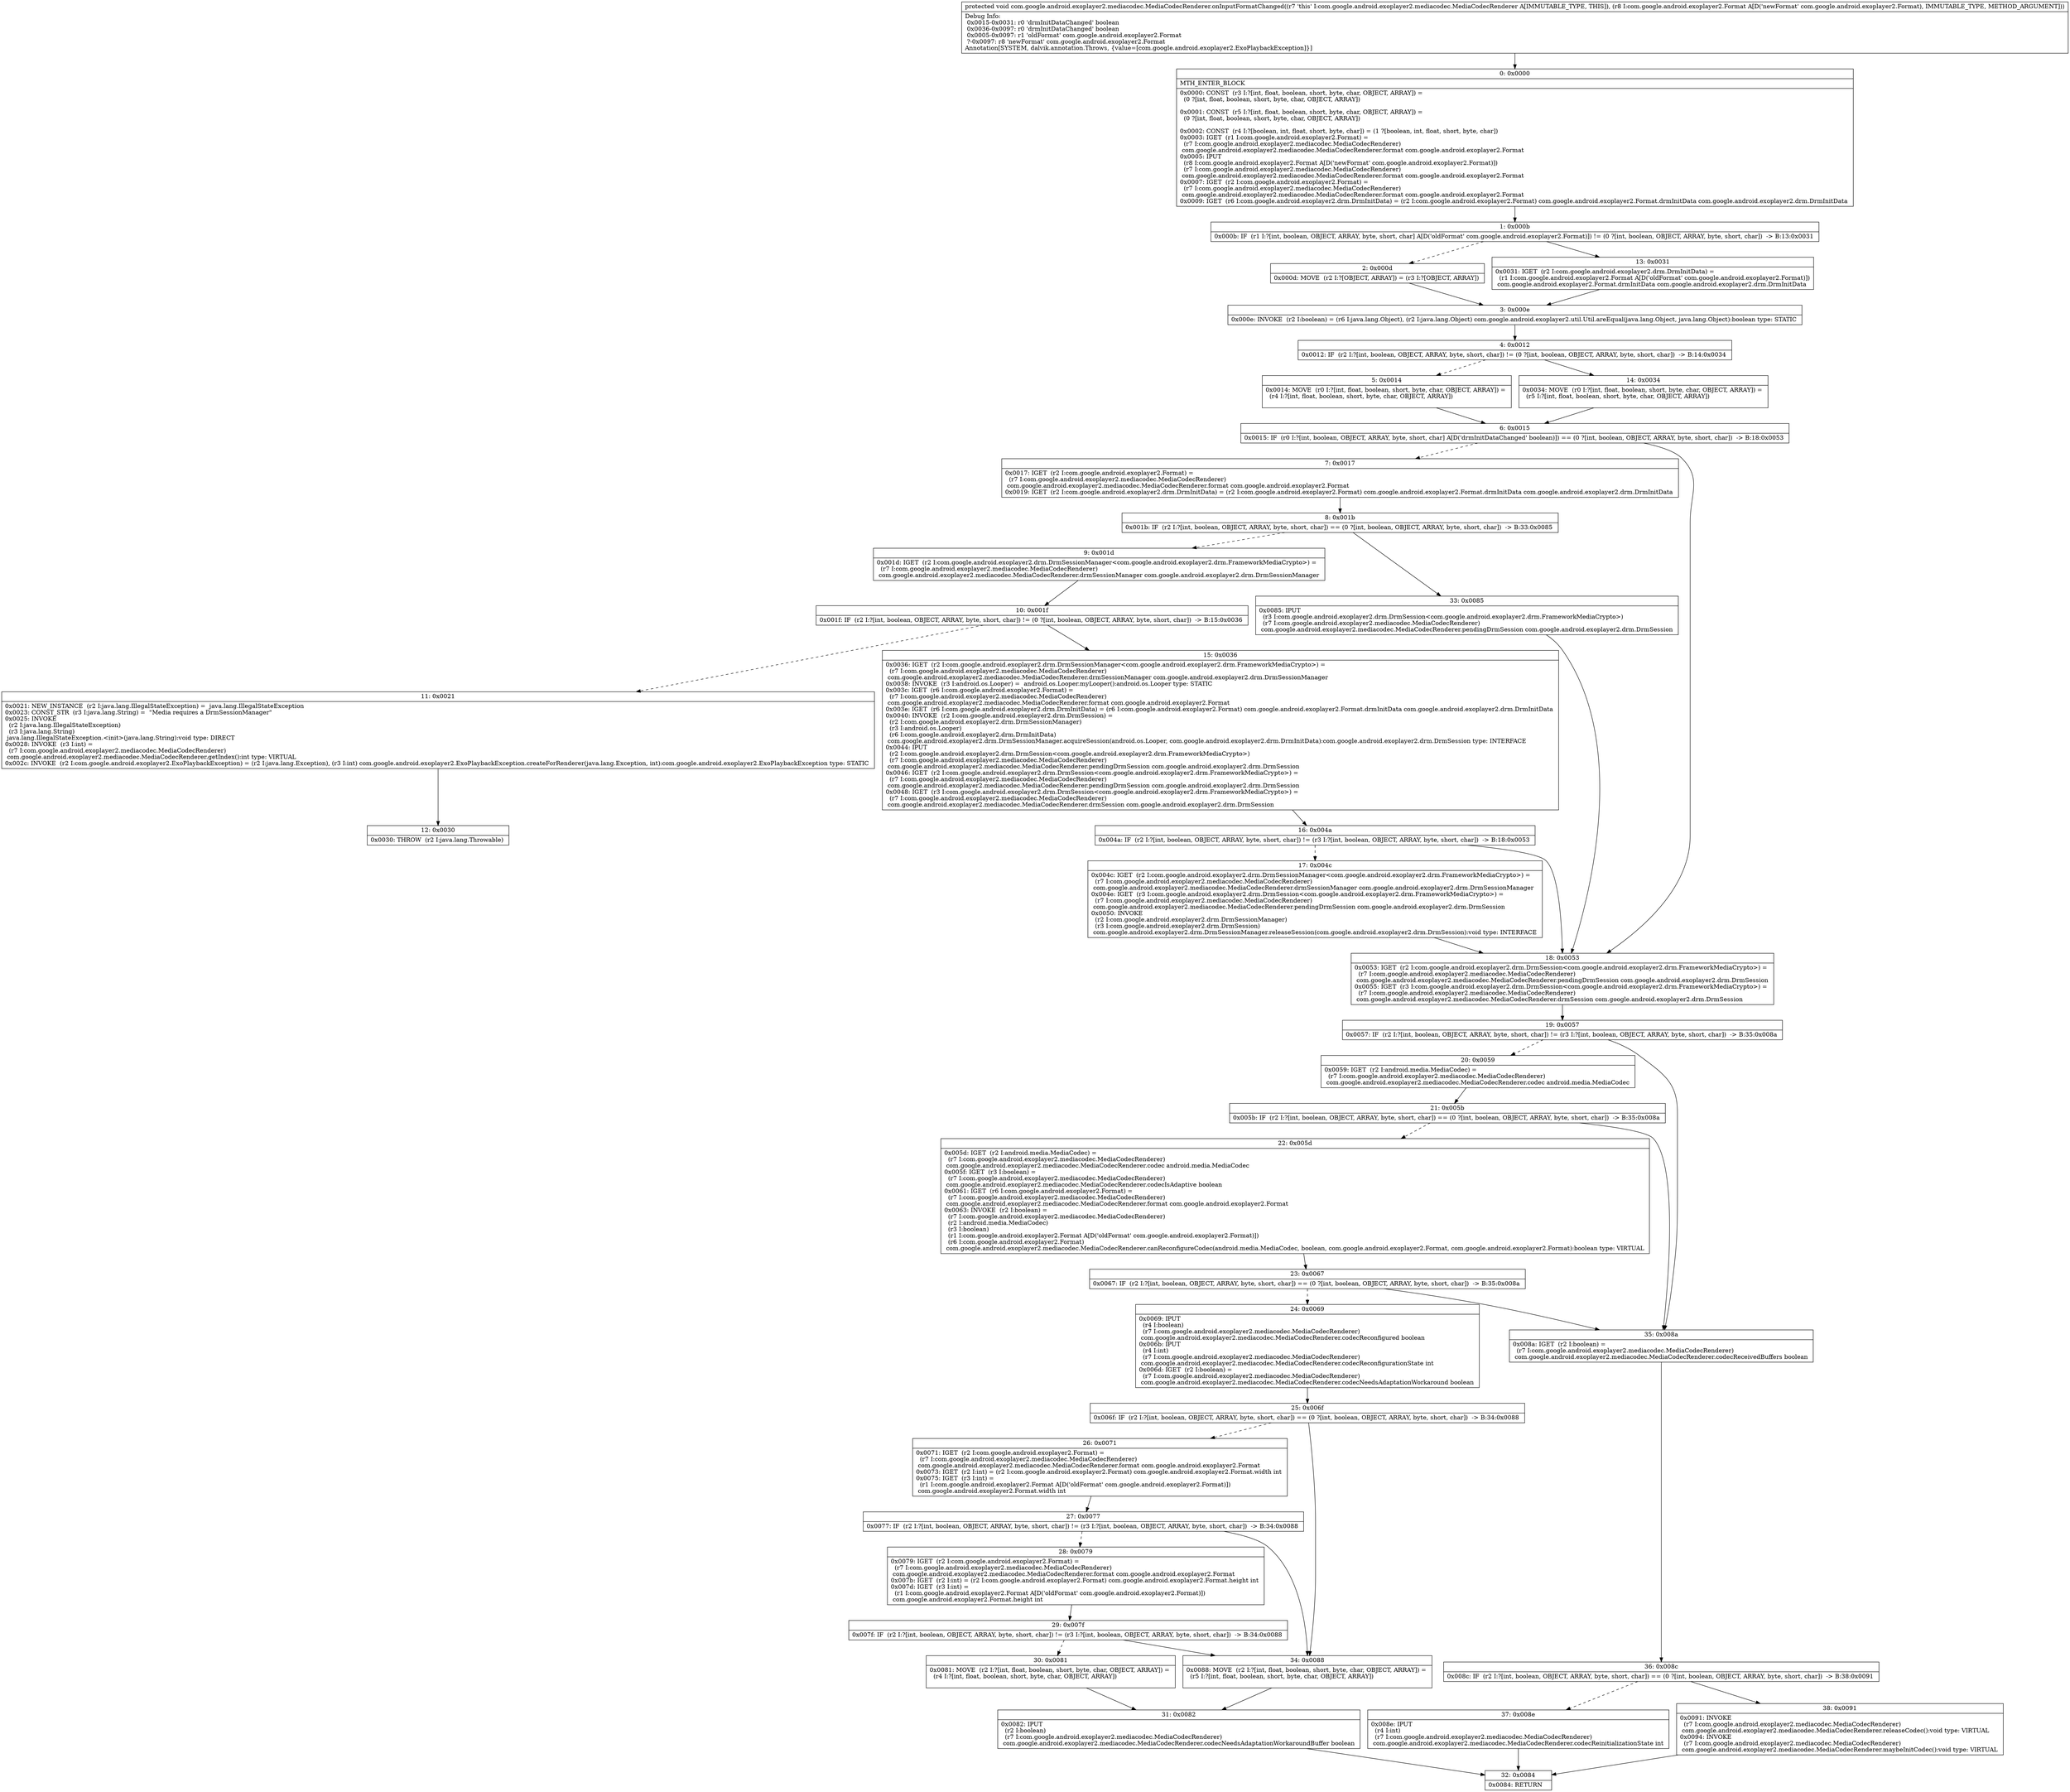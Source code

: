 digraph "CFG forcom.google.android.exoplayer2.mediacodec.MediaCodecRenderer.onInputFormatChanged(Lcom\/google\/android\/exoplayer2\/Format;)V" {
Node_0 [shape=record,label="{0\:\ 0x0000|MTH_ENTER_BLOCK\l|0x0000: CONST  (r3 I:?[int, float, boolean, short, byte, char, OBJECT, ARRAY]) = \l  (0 ?[int, float, boolean, short, byte, char, OBJECT, ARRAY])\l \l0x0001: CONST  (r5 I:?[int, float, boolean, short, byte, char, OBJECT, ARRAY]) = \l  (0 ?[int, float, boolean, short, byte, char, OBJECT, ARRAY])\l \l0x0002: CONST  (r4 I:?[boolean, int, float, short, byte, char]) = (1 ?[boolean, int, float, short, byte, char]) \l0x0003: IGET  (r1 I:com.google.android.exoplayer2.Format) = \l  (r7 I:com.google.android.exoplayer2.mediacodec.MediaCodecRenderer)\l com.google.android.exoplayer2.mediacodec.MediaCodecRenderer.format com.google.android.exoplayer2.Format \l0x0005: IPUT  \l  (r8 I:com.google.android.exoplayer2.Format A[D('newFormat' com.google.android.exoplayer2.Format)])\l  (r7 I:com.google.android.exoplayer2.mediacodec.MediaCodecRenderer)\l com.google.android.exoplayer2.mediacodec.MediaCodecRenderer.format com.google.android.exoplayer2.Format \l0x0007: IGET  (r2 I:com.google.android.exoplayer2.Format) = \l  (r7 I:com.google.android.exoplayer2.mediacodec.MediaCodecRenderer)\l com.google.android.exoplayer2.mediacodec.MediaCodecRenderer.format com.google.android.exoplayer2.Format \l0x0009: IGET  (r6 I:com.google.android.exoplayer2.drm.DrmInitData) = (r2 I:com.google.android.exoplayer2.Format) com.google.android.exoplayer2.Format.drmInitData com.google.android.exoplayer2.drm.DrmInitData \l}"];
Node_1 [shape=record,label="{1\:\ 0x000b|0x000b: IF  (r1 I:?[int, boolean, OBJECT, ARRAY, byte, short, char] A[D('oldFormat' com.google.android.exoplayer2.Format)]) != (0 ?[int, boolean, OBJECT, ARRAY, byte, short, char])  \-\> B:13:0x0031 \l}"];
Node_2 [shape=record,label="{2\:\ 0x000d|0x000d: MOVE  (r2 I:?[OBJECT, ARRAY]) = (r3 I:?[OBJECT, ARRAY]) \l}"];
Node_3 [shape=record,label="{3\:\ 0x000e|0x000e: INVOKE  (r2 I:boolean) = (r6 I:java.lang.Object), (r2 I:java.lang.Object) com.google.android.exoplayer2.util.Util.areEqual(java.lang.Object, java.lang.Object):boolean type: STATIC \l}"];
Node_4 [shape=record,label="{4\:\ 0x0012|0x0012: IF  (r2 I:?[int, boolean, OBJECT, ARRAY, byte, short, char]) != (0 ?[int, boolean, OBJECT, ARRAY, byte, short, char])  \-\> B:14:0x0034 \l}"];
Node_5 [shape=record,label="{5\:\ 0x0014|0x0014: MOVE  (r0 I:?[int, float, boolean, short, byte, char, OBJECT, ARRAY]) = \l  (r4 I:?[int, float, boolean, short, byte, char, OBJECT, ARRAY])\l \l}"];
Node_6 [shape=record,label="{6\:\ 0x0015|0x0015: IF  (r0 I:?[int, boolean, OBJECT, ARRAY, byte, short, char] A[D('drmInitDataChanged' boolean)]) == (0 ?[int, boolean, OBJECT, ARRAY, byte, short, char])  \-\> B:18:0x0053 \l}"];
Node_7 [shape=record,label="{7\:\ 0x0017|0x0017: IGET  (r2 I:com.google.android.exoplayer2.Format) = \l  (r7 I:com.google.android.exoplayer2.mediacodec.MediaCodecRenderer)\l com.google.android.exoplayer2.mediacodec.MediaCodecRenderer.format com.google.android.exoplayer2.Format \l0x0019: IGET  (r2 I:com.google.android.exoplayer2.drm.DrmInitData) = (r2 I:com.google.android.exoplayer2.Format) com.google.android.exoplayer2.Format.drmInitData com.google.android.exoplayer2.drm.DrmInitData \l}"];
Node_8 [shape=record,label="{8\:\ 0x001b|0x001b: IF  (r2 I:?[int, boolean, OBJECT, ARRAY, byte, short, char]) == (0 ?[int, boolean, OBJECT, ARRAY, byte, short, char])  \-\> B:33:0x0085 \l}"];
Node_9 [shape=record,label="{9\:\ 0x001d|0x001d: IGET  (r2 I:com.google.android.exoplayer2.drm.DrmSessionManager\<com.google.android.exoplayer2.drm.FrameworkMediaCrypto\>) = \l  (r7 I:com.google.android.exoplayer2.mediacodec.MediaCodecRenderer)\l com.google.android.exoplayer2.mediacodec.MediaCodecRenderer.drmSessionManager com.google.android.exoplayer2.drm.DrmSessionManager \l}"];
Node_10 [shape=record,label="{10\:\ 0x001f|0x001f: IF  (r2 I:?[int, boolean, OBJECT, ARRAY, byte, short, char]) != (0 ?[int, boolean, OBJECT, ARRAY, byte, short, char])  \-\> B:15:0x0036 \l}"];
Node_11 [shape=record,label="{11\:\ 0x0021|0x0021: NEW_INSTANCE  (r2 I:java.lang.IllegalStateException) =  java.lang.IllegalStateException \l0x0023: CONST_STR  (r3 I:java.lang.String) =  \"Media requires a DrmSessionManager\" \l0x0025: INVOKE  \l  (r2 I:java.lang.IllegalStateException)\l  (r3 I:java.lang.String)\l java.lang.IllegalStateException.\<init\>(java.lang.String):void type: DIRECT \l0x0028: INVOKE  (r3 I:int) = \l  (r7 I:com.google.android.exoplayer2.mediacodec.MediaCodecRenderer)\l com.google.android.exoplayer2.mediacodec.MediaCodecRenderer.getIndex():int type: VIRTUAL \l0x002c: INVOKE  (r2 I:com.google.android.exoplayer2.ExoPlaybackException) = (r2 I:java.lang.Exception), (r3 I:int) com.google.android.exoplayer2.ExoPlaybackException.createForRenderer(java.lang.Exception, int):com.google.android.exoplayer2.ExoPlaybackException type: STATIC \l}"];
Node_12 [shape=record,label="{12\:\ 0x0030|0x0030: THROW  (r2 I:java.lang.Throwable) \l}"];
Node_13 [shape=record,label="{13\:\ 0x0031|0x0031: IGET  (r2 I:com.google.android.exoplayer2.drm.DrmInitData) = \l  (r1 I:com.google.android.exoplayer2.Format A[D('oldFormat' com.google.android.exoplayer2.Format)])\l com.google.android.exoplayer2.Format.drmInitData com.google.android.exoplayer2.drm.DrmInitData \l}"];
Node_14 [shape=record,label="{14\:\ 0x0034|0x0034: MOVE  (r0 I:?[int, float, boolean, short, byte, char, OBJECT, ARRAY]) = \l  (r5 I:?[int, float, boolean, short, byte, char, OBJECT, ARRAY])\l \l}"];
Node_15 [shape=record,label="{15\:\ 0x0036|0x0036: IGET  (r2 I:com.google.android.exoplayer2.drm.DrmSessionManager\<com.google.android.exoplayer2.drm.FrameworkMediaCrypto\>) = \l  (r7 I:com.google.android.exoplayer2.mediacodec.MediaCodecRenderer)\l com.google.android.exoplayer2.mediacodec.MediaCodecRenderer.drmSessionManager com.google.android.exoplayer2.drm.DrmSessionManager \l0x0038: INVOKE  (r3 I:android.os.Looper) =  android.os.Looper.myLooper():android.os.Looper type: STATIC \l0x003c: IGET  (r6 I:com.google.android.exoplayer2.Format) = \l  (r7 I:com.google.android.exoplayer2.mediacodec.MediaCodecRenderer)\l com.google.android.exoplayer2.mediacodec.MediaCodecRenderer.format com.google.android.exoplayer2.Format \l0x003e: IGET  (r6 I:com.google.android.exoplayer2.drm.DrmInitData) = (r6 I:com.google.android.exoplayer2.Format) com.google.android.exoplayer2.Format.drmInitData com.google.android.exoplayer2.drm.DrmInitData \l0x0040: INVOKE  (r2 I:com.google.android.exoplayer2.drm.DrmSession) = \l  (r2 I:com.google.android.exoplayer2.drm.DrmSessionManager)\l  (r3 I:android.os.Looper)\l  (r6 I:com.google.android.exoplayer2.drm.DrmInitData)\l com.google.android.exoplayer2.drm.DrmSessionManager.acquireSession(android.os.Looper, com.google.android.exoplayer2.drm.DrmInitData):com.google.android.exoplayer2.drm.DrmSession type: INTERFACE \l0x0044: IPUT  \l  (r2 I:com.google.android.exoplayer2.drm.DrmSession\<com.google.android.exoplayer2.drm.FrameworkMediaCrypto\>)\l  (r7 I:com.google.android.exoplayer2.mediacodec.MediaCodecRenderer)\l com.google.android.exoplayer2.mediacodec.MediaCodecRenderer.pendingDrmSession com.google.android.exoplayer2.drm.DrmSession \l0x0046: IGET  (r2 I:com.google.android.exoplayer2.drm.DrmSession\<com.google.android.exoplayer2.drm.FrameworkMediaCrypto\>) = \l  (r7 I:com.google.android.exoplayer2.mediacodec.MediaCodecRenderer)\l com.google.android.exoplayer2.mediacodec.MediaCodecRenderer.pendingDrmSession com.google.android.exoplayer2.drm.DrmSession \l0x0048: IGET  (r3 I:com.google.android.exoplayer2.drm.DrmSession\<com.google.android.exoplayer2.drm.FrameworkMediaCrypto\>) = \l  (r7 I:com.google.android.exoplayer2.mediacodec.MediaCodecRenderer)\l com.google.android.exoplayer2.mediacodec.MediaCodecRenderer.drmSession com.google.android.exoplayer2.drm.DrmSession \l}"];
Node_16 [shape=record,label="{16\:\ 0x004a|0x004a: IF  (r2 I:?[int, boolean, OBJECT, ARRAY, byte, short, char]) != (r3 I:?[int, boolean, OBJECT, ARRAY, byte, short, char])  \-\> B:18:0x0053 \l}"];
Node_17 [shape=record,label="{17\:\ 0x004c|0x004c: IGET  (r2 I:com.google.android.exoplayer2.drm.DrmSessionManager\<com.google.android.exoplayer2.drm.FrameworkMediaCrypto\>) = \l  (r7 I:com.google.android.exoplayer2.mediacodec.MediaCodecRenderer)\l com.google.android.exoplayer2.mediacodec.MediaCodecRenderer.drmSessionManager com.google.android.exoplayer2.drm.DrmSessionManager \l0x004e: IGET  (r3 I:com.google.android.exoplayer2.drm.DrmSession\<com.google.android.exoplayer2.drm.FrameworkMediaCrypto\>) = \l  (r7 I:com.google.android.exoplayer2.mediacodec.MediaCodecRenderer)\l com.google.android.exoplayer2.mediacodec.MediaCodecRenderer.pendingDrmSession com.google.android.exoplayer2.drm.DrmSession \l0x0050: INVOKE  \l  (r2 I:com.google.android.exoplayer2.drm.DrmSessionManager)\l  (r3 I:com.google.android.exoplayer2.drm.DrmSession)\l com.google.android.exoplayer2.drm.DrmSessionManager.releaseSession(com.google.android.exoplayer2.drm.DrmSession):void type: INTERFACE \l}"];
Node_18 [shape=record,label="{18\:\ 0x0053|0x0053: IGET  (r2 I:com.google.android.exoplayer2.drm.DrmSession\<com.google.android.exoplayer2.drm.FrameworkMediaCrypto\>) = \l  (r7 I:com.google.android.exoplayer2.mediacodec.MediaCodecRenderer)\l com.google.android.exoplayer2.mediacodec.MediaCodecRenderer.pendingDrmSession com.google.android.exoplayer2.drm.DrmSession \l0x0055: IGET  (r3 I:com.google.android.exoplayer2.drm.DrmSession\<com.google.android.exoplayer2.drm.FrameworkMediaCrypto\>) = \l  (r7 I:com.google.android.exoplayer2.mediacodec.MediaCodecRenderer)\l com.google.android.exoplayer2.mediacodec.MediaCodecRenderer.drmSession com.google.android.exoplayer2.drm.DrmSession \l}"];
Node_19 [shape=record,label="{19\:\ 0x0057|0x0057: IF  (r2 I:?[int, boolean, OBJECT, ARRAY, byte, short, char]) != (r3 I:?[int, boolean, OBJECT, ARRAY, byte, short, char])  \-\> B:35:0x008a \l}"];
Node_20 [shape=record,label="{20\:\ 0x0059|0x0059: IGET  (r2 I:android.media.MediaCodec) = \l  (r7 I:com.google.android.exoplayer2.mediacodec.MediaCodecRenderer)\l com.google.android.exoplayer2.mediacodec.MediaCodecRenderer.codec android.media.MediaCodec \l}"];
Node_21 [shape=record,label="{21\:\ 0x005b|0x005b: IF  (r2 I:?[int, boolean, OBJECT, ARRAY, byte, short, char]) == (0 ?[int, boolean, OBJECT, ARRAY, byte, short, char])  \-\> B:35:0x008a \l}"];
Node_22 [shape=record,label="{22\:\ 0x005d|0x005d: IGET  (r2 I:android.media.MediaCodec) = \l  (r7 I:com.google.android.exoplayer2.mediacodec.MediaCodecRenderer)\l com.google.android.exoplayer2.mediacodec.MediaCodecRenderer.codec android.media.MediaCodec \l0x005f: IGET  (r3 I:boolean) = \l  (r7 I:com.google.android.exoplayer2.mediacodec.MediaCodecRenderer)\l com.google.android.exoplayer2.mediacodec.MediaCodecRenderer.codecIsAdaptive boolean \l0x0061: IGET  (r6 I:com.google.android.exoplayer2.Format) = \l  (r7 I:com.google.android.exoplayer2.mediacodec.MediaCodecRenderer)\l com.google.android.exoplayer2.mediacodec.MediaCodecRenderer.format com.google.android.exoplayer2.Format \l0x0063: INVOKE  (r2 I:boolean) = \l  (r7 I:com.google.android.exoplayer2.mediacodec.MediaCodecRenderer)\l  (r2 I:android.media.MediaCodec)\l  (r3 I:boolean)\l  (r1 I:com.google.android.exoplayer2.Format A[D('oldFormat' com.google.android.exoplayer2.Format)])\l  (r6 I:com.google.android.exoplayer2.Format)\l com.google.android.exoplayer2.mediacodec.MediaCodecRenderer.canReconfigureCodec(android.media.MediaCodec, boolean, com.google.android.exoplayer2.Format, com.google.android.exoplayer2.Format):boolean type: VIRTUAL \l}"];
Node_23 [shape=record,label="{23\:\ 0x0067|0x0067: IF  (r2 I:?[int, boolean, OBJECT, ARRAY, byte, short, char]) == (0 ?[int, boolean, OBJECT, ARRAY, byte, short, char])  \-\> B:35:0x008a \l}"];
Node_24 [shape=record,label="{24\:\ 0x0069|0x0069: IPUT  \l  (r4 I:boolean)\l  (r7 I:com.google.android.exoplayer2.mediacodec.MediaCodecRenderer)\l com.google.android.exoplayer2.mediacodec.MediaCodecRenderer.codecReconfigured boolean \l0x006b: IPUT  \l  (r4 I:int)\l  (r7 I:com.google.android.exoplayer2.mediacodec.MediaCodecRenderer)\l com.google.android.exoplayer2.mediacodec.MediaCodecRenderer.codecReconfigurationState int \l0x006d: IGET  (r2 I:boolean) = \l  (r7 I:com.google.android.exoplayer2.mediacodec.MediaCodecRenderer)\l com.google.android.exoplayer2.mediacodec.MediaCodecRenderer.codecNeedsAdaptationWorkaround boolean \l}"];
Node_25 [shape=record,label="{25\:\ 0x006f|0x006f: IF  (r2 I:?[int, boolean, OBJECT, ARRAY, byte, short, char]) == (0 ?[int, boolean, OBJECT, ARRAY, byte, short, char])  \-\> B:34:0x0088 \l}"];
Node_26 [shape=record,label="{26\:\ 0x0071|0x0071: IGET  (r2 I:com.google.android.exoplayer2.Format) = \l  (r7 I:com.google.android.exoplayer2.mediacodec.MediaCodecRenderer)\l com.google.android.exoplayer2.mediacodec.MediaCodecRenderer.format com.google.android.exoplayer2.Format \l0x0073: IGET  (r2 I:int) = (r2 I:com.google.android.exoplayer2.Format) com.google.android.exoplayer2.Format.width int \l0x0075: IGET  (r3 I:int) = \l  (r1 I:com.google.android.exoplayer2.Format A[D('oldFormat' com.google.android.exoplayer2.Format)])\l com.google.android.exoplayer2.Format.width int \l}"];
Node_27 [shape=record,label="{27\:\ 0x0077|0x0077: IF  (r2 I:?[int, boolean, OBJECT, ARRAY, byte, short, char]) != (r3 I:?[int, boolean, OBJECT, ARRAY, byte, short, char])  \-\> B:34:0x0088 \l}"];
Node_28 [shape=record,label="{28\:\ 0x0079|0x0079: IGET  (r2 I:com.google.android.exoplayer2.Format) = \l  (r7 I:com.google.android.exoplayer2.mediacodec.MediaCodecRenderer)\l com.google.android.exoplayer2.mediacodec.MediaCodecRenderer.format com.google.android.exoplayer2.Format \l0x007b: IGET  (r2 I:int) = (r2 I:com.google.android.exoplayer2.Format) com.google.android.exoplayer2.Format.height int \l0x007d: IGET  (r3 I:int) = \l  (r1 I:com.google.android.exoplayer2.Format A[D('oldFormat' com.google.android.exoplayer2.Format)])\l com.google.android.exoplayer2.Format.height int \l}"];
Node_29 [shape=record,label="{29\:\ 0x007f|0x007f: IF  (r2 I:?[int, boolean, OBJECT, ARRAY, byte, short, char]) != (r3 I:?[int, boolean, OBJECT, ARRAY, byte, short, char])  \-\> B:34:0x0088 \l}"];
Node_30 [shape=record,label="{30\:\ 0x0081|0x0081: MOVE  (r2 I:?[int, float, boolean, short, byte, char, OBJECT, ARRAY]) = \l  (r4 I:?[int, float, boolean, short, byte, char, OBJECT, ARRAY])\l \l}"];
Node_31 [shape=record,label="{31\:\ 0x0082|0x0082: IPUT  \l  (r2 I:boolean)\l  (r7 I:com.google.android.exoplayer2.mediacodec.MediaCodecRenderer)\l com.google.android.exoplayer2.mediacodec.MediaCodecRenderer.codecNeedsAdaptationWorkaroundBuffer boolean \l}"];
Node_32 [shape=record,label="{32\:\ 0x0084|0x0084: RETURN   \l}"];
Node_33 [shape=record,label="{33\:\ 0x0085|0x0085: IPUT  \l  (r3 I:com.google.android.exoplayer2.drm.DrmSession\<com.google.android.exoplayer2.drm.FrameworkMediaCrypto\>)\l  (r7 I:com.google.android.exoplayer2.mediacodec.MediaCodecRenderer)\l com.google.android.exoplayer2.mediacodec.MediaCodecRenderer.pendingDrmSession com.google.android.exoplayer2.drm.DrmSession \l}"];
Node_34 [shape=record,label="{34\:\ 0x0088|0x0088: MOVE  (r2 I:?[int, float, boolean, short, byte, char, OBJECT, ARRAY]) = \l  (r5 I:?[int, float, boolean, short, byte, char, OBJECT, ARRAY])\l \l}"];
Node_35 [shape=record,label="{35\:\ 0x008a|0x008a: IGET  (r2 I:boolean) = \l  (r7 I:com.google.android.exoplayer2.mediacodec.MediaCodecRenderer)\l com.google.android.exoplayer2.mediacodec.MediaCodecRenderer.codecReceivedBuffers boolean \l}"];
Node_36 [shape=record,label="{36\:\ 0x008c|0x008c: IF  (r2 I:?[int, boolean, OBJECT, ARRAY, byte, short, char]) == (0 ?[int, boolean, OBJECT, ARRAY, byte, short, char])  \-\> B:38:0x0091 \l}"];
Node_37 [shape=record,label="{37\:\ 0x008e|0x008e: IPUT  \l  (r4 I:int)\l  (r7 I:com.google.android.exoplayer2.mediacodec.MediaCodecRenderer)\l com.google.android.exoplayer2.mediacodec.MediaCodecRenderer.codecReinitializationState int \l}"];
Node_38 [shape=record,label="{38\:\ 0x0091|0x0091: INVOKE  \l  (r7 I:com.google.android.exoplayer2.mediacodec.MediaCodecRenderer)\l com.google.android.exoplayer2.mediacodec.MediaCodecRenderer.releaseCodec():void type: VIRTUAL \l0x0094: INVOKE  \l  (r7 I:com.google.android.exoplayer2.mediacodec.MediaCodecRenderer)\l com.google.android.exoplayer2.mediacodec.MediaCodecRenderer.maybeInitCodec():void type: VIRTUAL \l}"];
MethodNode[shape=record,label="{protected void com.google.android.exoplayer2.mediacodec.MediaCodecRenderer.onInputFormatChanged((r7 'this' I:com.google.android.exoplayer2.mediacodec.MediaCodecRenderer A[IMMUTABLE_TYPE, THIS]), (r8 I:com.google.android.exoplayer2.Format A[D('newFormat' com.google.android.exoplayer2.Format), IMMUTABLE_TYPE, METHOD_ARGUMENT]))  | Debug Info:\l  0x0015\-0x0031: r0 'drmInitDataChanged' boolean\l  0x0036\-0x0097: r0 'drmInitDataChanged' boolean\l  0x0005\-0x0097: r1 'oldFormat' com.google.android.exoplayer2.Format\l  ?\-0x0097: r8 'newFormat' com.google.android.exoplayer2.Format\lAnnotation[SYSTEM, dalvik.annotation.Throws, \{value=[com.google.android.exoplayer2.ExoPlaybackException]\}]\l}"];
MethodNode -> Node_0;
Node_0 -> Node_1;
Node_1 -> Node_2[style=dashed];
Node_1 -> Node_13;
Node_2 -> Node_3;
Node_3 -> Node_4;
Node_4 -> Node_5[style=dashed];
Node_4 -> Node_14;
Node_5 -> Node_6;
Node_6 -> Node_7[style=dashed];
Node_6 -> Node_18;
Node_7 -> Node_8;
Node_8 -> Node_9[style=dashed];
Node_8 -> Node_33;
Node_9 -> Node_10;
Node_10 -> Node_11[style=dashed];
Node_10 -> Node_15;
Node_11 -> Node_12;
Node_13 -> Node_3;
Node_14 -> Node_6;
Node_15 -> Node_16;
Node_16 -> Node_17[style=dashed];
Node_16 -> Node_18;
Node_17 -> Node_18;
Node_18 -> Node_19;
Node_19 -> Node_20[style=dashed];
Node_19 -> Node_35;
Node_20 -> Node_21;
Node_21 -> Node_22[style=dashed];
Node_21 -> Node_35;
Node_22 -> Node_23;
Node_23 -> Node_24[style=dashed];
Node_23 -> Node_35;
Node_24 -> Node_25;
Node_25 -> Node_26[style=dashed];
Node_25 -> Node_34;
Node_26 -> Node_27;
Node_27 -> Node_28[style=dashed];
Node_27 -> Node_34;
Node_28 -> Node_29;
Node_29 -> Node_30[style=dashed];
Node_29 -> Node_34;
Node_30 -> Node_31;
Node_31 -> Node_32;
Node_33 -> Node_18;
Node_34 -> Node_31;
Node_35 -> Node_36;
Node_36 -> Node_37[style=dashed];
Node_36 -> Node_38;
Node_37 -> Node_32;
Node_38 -> Node_32;
}

